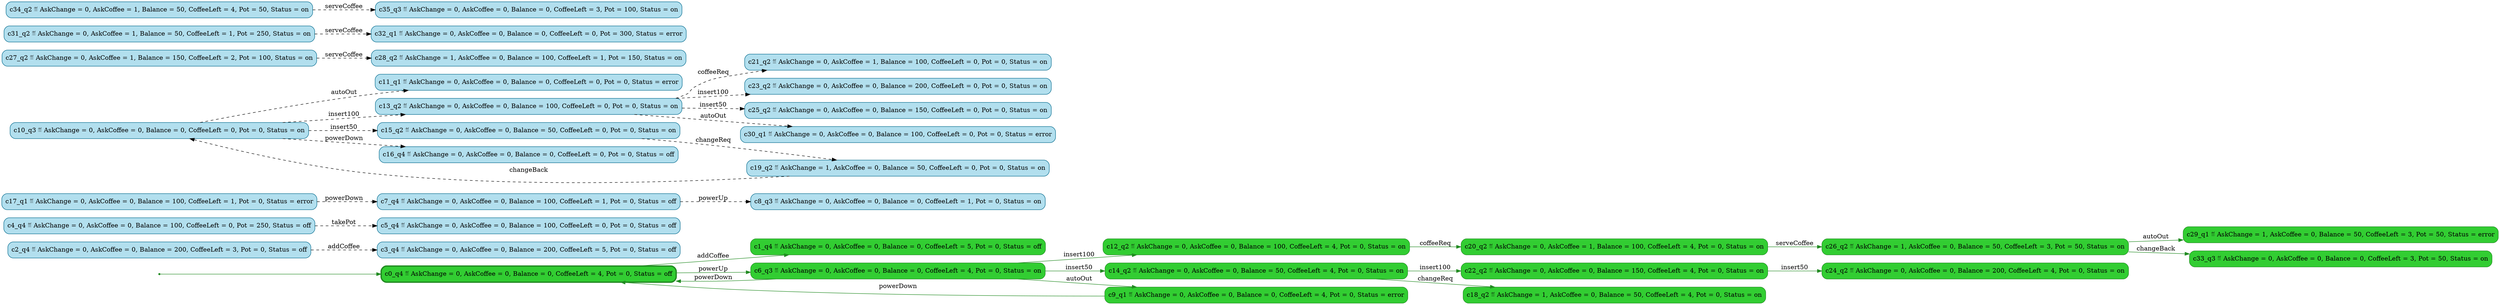 digraph g {

	rankdir="LR"

	__invisible__[shape="point", color="forestgreen"]
	c0_q4[label="c0_q4 ≝ AskChange = 0, AskCoffee = 0, Balance = 0, CoffeeLeft = 4, Pot = 0, Status = off", shape="box", style="rounded, filled", color="forestgreen", fillcolor="limegreen", penwidth=3] // Initial
	c1_q4[label="c1_q4 ≝ AskChange = 0, AskCoffee = 0, Balance = 0, CoffeeLeft = 5, Pot = 0, Status = off", shape="box", style="rounded, filled", color="forestgreen", fillcolor="limegreen"]
	c6_q3[label="c6_q3 ≝ AskChange = 0, AskCoffee = 0, Balance = 0, CoffeeLeft = 4, Pot = 0, Status = on", shape="box", style="rounded, filled", color="forestgreen", fillcolor="limegreen"]
	c9_q1[label="c9_q1 ≝ AskChange = 0, AskCoffee = 0, Balance = 0, CoffeeLeft = 4, Pot = 0, Status = error", shape="box", style="rounded, filled", color="forestgreen", fillcolor="limegreen"]
	c12_q2[label="c12_q2 ≝ AskChange = 0, AskCoffee = 0, Balance = 100, CoffeeLeft = 4, Pot = 0, Status = on", shape="box", style="rounded, filled", color="forestgreen", fillcolor="limegreen"]
	c20_q2[label="c20_q2 ≝ AskChange = 0, AskCoffee = 1, Balance = 100, CoffeeLeft = 4, Pot = 0, Status = on", shape="box", style="rounded, filled", color="forestgreen", fillcolor="limegreen"]
	c26_q2[label="c26_q2 ≝ AskChange = 1, AskCoffee = 0, Balance = 50, CoffeeLeft = 3, Pot = 50, Status = on", shape="box", style="rounded, filled", color="forestgreen", fillcolor="limegreen"]
	c29_q1[label="c29_q1 ≝ AskChange = 1, AskCoffee = 0, Balance = 50, CoffeeLeft = 3, Pot = 50, Status = error", shape="box", style="rounded, filled", color="forestgreen", fillcolor="limegreen"]
	c33_q3[label="c33_q3 ≝ AskChange = 0, AskCoffee = 0, Balance = 0, CoffeeLeft = 3, Pot = 50, Status = on", shape="box", style="rounded, filled", color="forestgreen", fillcolor="limegreen"]
	c14_q2[label="c14_q2 ≝ AskChange = 0, AskCoffee = 0, Balance = 50, CoffeeLeft = 4, Pot = 0, Status = on", shape="box", style="rounded, filled", color="forestgreen", fillcolor="limegreen"]
	c18_q2[label="c18_q2 ≝ AskChange = 1, AskCoffee = 0, Balance = 50, CoffeeLeft = 4, Pot = 0, Status = on", shape="box", style="rounded, filled", color="forestgreen", fillcolor="limegreen"]
	c22_q2[label="c22_q2 ≝ AskChange = 0, AskCoffee = 0, Balance = 150, CoffeeLeft = 4, Pot = 0, Status = on", shape="box", style="rounded, filled", color="forestgreen", fillcolor="limegreen"]
	c24_q2[label="c24_q2 ≝ AskChange = 0, AskCoffee = 0, Balance = 200, CoffeeLeft = 4, Pot = 0, Status = on", shape="box", style="rounded, filled", color="forestgreen", fillcolor="limegreen"]
	c2_q4[label="c2_q4 ≝ AskChange = 0, AskCoffee = 0, Balance = 200, CoffeeLeft = 3, Pot = 0, Status = off", shape="box", style="rounded, filled", color="deepskyblue4", fillcolor="lightblue2"]
	c3_q4[label="c3_q4 ≝ AskChange = 0, AskCoffee = 0, Balance = 200, CoffeeLeft = 5, Pot = 0, Status = off", shape="box", style="rounded, filled", color="deepskyblue4", fillcolor="lightblue2"]
	c4_q4[label="c4_q4 ≝ AskChange = 0, AskCoffee = 0, Balance = 100, CoffeeLeft = 0, Pot = 250, Status = off", shape="box", style="rounded, filled", color="deepskyblue4", fillcolor="lightblue2"]
	c5_q4[label="c5_q4 ≝ AskChange = 0, AskCoffee = 0, Balance = 100, CoffeeLeft = 0, Pot = 0, Status = off", shape="box", style="rounded, filled", color="deepskyblue4", fillcolor="lightblue2"]
	c7_q4[label="c7_q4 ≝ AskChange = 0, AskCoffee = 0, Balance = 100, CoffeeLeft = 1, Pot = 0, Status = off", shape="box", style="rounded, filled", color="deepskyblue4", fillcolor="lightblue2"]
	c8_q3[label="c8_q3 ≝ AskChange = 0, AskCoffee = 0, Balance = 0, CoffeeLeft = 1, Pot = 0, Status = on", shape="box", style="rounded, filled", color="deepskyblue4", fillcolor="lightblue2"]
	c10_q3[label="c10_q3 ≝ AskChange = 0, AskCoffee = 0, Balance = 0, CoffeeLeft = 0, Pot = 0, Status = on", shape="box", style="rounded, filled", color="deepskyblue4", fillcolor="lightblue2"]
	c11_q1[label="c11_q1 ≝ AskChange = 0, AskCoffee = 0, Balance = 0, CoffeeLeft = 0, Pot = 0, Status = error", shape="box", style="rounded, filled", color="deepskyblue4", fillcolor="lightblue2"]
	c13_q2[label="c13_q2 ≝ AskChange = 0, AskCoffee = 0, Balance = 100, CoffeeLeft = 0, Pot = 0, Status = on", shape="box", style="rounded, filled", color="deepskyblue4", fillcolor="lightblue2"]
	c15_q2[label="c15_q2 ≝ AskChange = 0, AskCoffee = 0, Balance = 50, CoffeeLeft = 0, Pot = 0, Status = on", shape="box", style="rounded, filled", color="deepskyblue4", fillcolor="lightblue2"]
	c16_q4[label="c16_q4 ≝ AskChange = 0, AskCoffee = 0, Balance = 0, CoffeeLeft = 0, Pot = 0, Status = off", shape="box", style="rounded, filled", color="deepskyblue4", fillcolor="lightblue2"]
	c17_q1[label="c17_q1 ≝ AskChange = 0, AskCoffee = 0, Balance = 100, CoffeeLeft = 1, Pot = 0, Status = error", shape="box", style="rounded, filled", color="deepskyblue4", fillcolor="lightblue2"]
	c19_q2[label="c19_q2 ≝ AskChange = 1, AskCoffee = 0, Balance = 50, CoffeeLeft = 0, Pot = 0, Status = on", shape="box", style="rounded, filled", color="deepskyblue4", fillcolor="lightblue2"]
	c21_q2[label="c21_q2 ≝ AskChange = 0, AskCoffee = 1, Balance = 100, CoffeeLeft = 0, Pot = 0, Status = on", shape="box", style="rounded, filled", color="deepskyblue4", fillcolor="lightblue2"]
	c23_q2[label="c23_q2 ≝ AskChange = 0, AskCoffee = 0, Balance = 200, CoffeeLeft = 0, Pot = 0, Status = on", shape="box", style="rounded, filled", color="deepskyblue4", fillcolor="lightblue2"]
	c25_q2[label="c25_q2 ≝ AskChange = 0, AskCoffee = 0, Balance = 150, CoffeeLeft = 0, Pot = 0, Status = on", shape="box", style="rounded, filled", color="deepskyblue4", fillcolor="lightblue2"]
	c27_q2[label="c27_q2 ≝ AskChange = 0, AskCoffee = 1, Balance = 150, CoffeeLeft = 2, Pot = 100, Status = on", shape="box", style="rounded, filled", color="deepskyblue4", fillcolor="lightblue2"]
	c28_q2[label="c28_q2 ≝ AskChange = 1, AskCoffee = 0, Balance = 100, CoffeeLeft = 1, Pot = 150, Status = on", shape="box", style="rounded, filled", color="deepskyblue4", fillcolor="lightblue2"]
	c30_q1[label="c30_q1 ≝ AskChange = 0, AskCoffee = 0, Balance = 100, CoffeeLeft = 0, Pot = 0, Status = error", shape="box", style="rounded, filled", color="deepskyblue4", fillcolor="lightblue2"]
	c31_q2[label="c31_q2 ≝ AskChange = 0, AskCoffee = 1, Balance = 50, CoffeeLeft = 1, Pot = 250, Status = on", shape="box", style="rounded, filled", color="deepskyblue4", fillcolor="lightblue2"]
	c32_q1[label="c32_q1 ≝ AskChange = 0, AskCoffee = 0, Balance = 0, CoffeeLeft = 0, Pot = 300, Status = error", shape="box", style="rounded, filled", color="deepskyblue4", fillcolor="lightblue2"]
	c34_q2[label="c34_q2 ≝ AskChange = 0, AskCoffee = 1, Balance = 50, CoffeeLeft = 4, Pot = 50, Status = on", shape="box", style="rounded, filled", color="deepskyblue4", fillcolor="lightblue2"]
	c35_q3[label="c35_q3 ≝ AskChange = 0, AskCoffee = 0, Balance = 0, CoffeeLeft = 3, Pot = 100, Status = on", shape="box", style="rounded, filled", color="deepskyblue4", fillcolor="lightblue2"]

	__invisible__ -> c0_q4[color="forestgreen"]
	c0_q4 -> c1_q4[label="addCoffee", color="forestgreen"]
	c0_q4 -> c6_q3[label="powerUp", color="forestgreen"]
	c6_q3 -> c9_q1[label="autoOut", color="forestgreen"]
	c9_q1 -> c0_q4[label="powerDown", color="forestgreen"]
	c6_q3 -> c12_q2[label="insert100", color="forestgreen"]
	c12_q2 -> c20_q2[label="coffeeReq", color="forestgreen"]
	c20_q2 -> c26_q2[label="serveCoffee", color="forestgreen"]
	c26_q2 -> c29_q1[label="autoOut", color="forestgreen"]
	c26_q2 -> c33_q3[label="changeBack", color="forestgreen"]
	c6_q3 -> c14_q2[label="insert50", color="forestgreen"]
	c14_q2 -> c18_q2[label="changeReq", color="forestgreen"]
	c14_q2 -> c22_q2[label="insert100", color="forestgreen"]
	c22_q2 -> c24_q2[label="insert50", color="forestgreen"]
	c6_q3 -> c0_q4[label="powerDown", color="forestgreen"]
	c2_q4 -> c3_q4[label="addCoffee", color="black", style="dashed"]
	c4_q4 -> c5_q4[label="takePot", color="black", style="dashed"]
	c7_q4 -> c8_q3[label="powerUp", color="black", style="dashed"]
	c10_q3 -> c11_q1[label="autoOut", color="black", style="dashed"]
	c10_q3 -> c13_q2[label="insert100", color="black", style="dashed"]
	c10_q3 -> c15_q2[label="insert50", color="black", style="dashed"]
	c10_q3 -> c16_q4[label="powerDown", color="black", style="dashed"]
	c17_q1 -> c7_q4[label="powerDown", color="black", style="dashed"]
	c15_q2 -> c19_q2[label="changeReq", color="black", style="dashed"]
	c13_q2 -> c21_q2[label="coffeeReq", color="black", style="dashed"]
	c13_q2 -> c23_q2[label="insert100", color="black", style="dashed"]
	c13_q2 -> c25_q2[label="insert50", color="black", style="dashed"]
	c27_q2 -> c28_q2[label="serveCoffee", color="black", style="dashed"]
	c13_q2 -> c30_q1[label="autoOut", color="black", style="dashed"]
	c31_q2 -> c32_q1[label="serveCoffee", color="black", style="dashed"]
	c19_q2 -> c10_q3[label="changeBack", color="black", style="dashed"]
	c34_q2 -> c35_q3[label="serveCoffee", color="black", style="dashed"]

}
